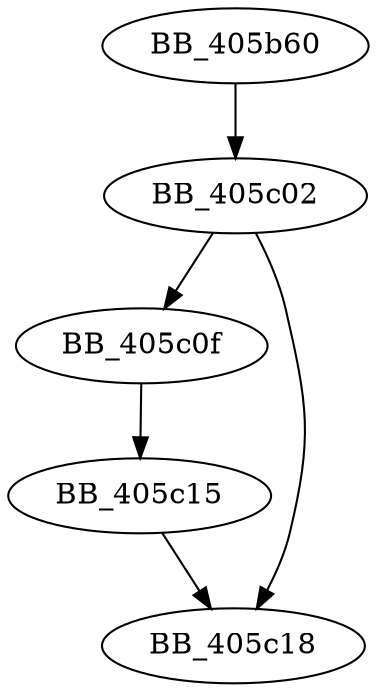 DiGraph sub_405B60{
BB_405b60->BB_405c02
BB_405c02->BB_405c0f
BB_405c02->BB_405c18
BB_405c0f->BB_405c15
BB_405c15->BB_405c18
}
